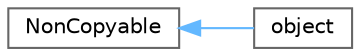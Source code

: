 digraph "类继承关系图"
{
 // LATEX_PDF_SIZE
  bgcolor="transparent";
  edge [fontname=Helvetica,fontsize=10,labelfontname=Helvetica,labelfontsize=10];
  node [fontname=Helvetica,fontsize=10,shape=box,height=0.2,width=0.4];
  rankdir="LR";
  Node0 [id="Node000000",label="NonCopyable",height=0.2,width=0.4,color="grey40", fillcolor="white", style="filled",URL="$class_non_copyable.html",tooltip=" "];
  Node0 -> Node1 [id="edge1511_Node000000_Node000001",dir="back",color="steelblue1",style="solid",tooltip=" "];
  Node1 [id="Node000001",label="object",height=0.2,width=0.4,color="grey40", fillcolor="white", style="filled",URL="$classobject.html",tooltip=" "];
}
